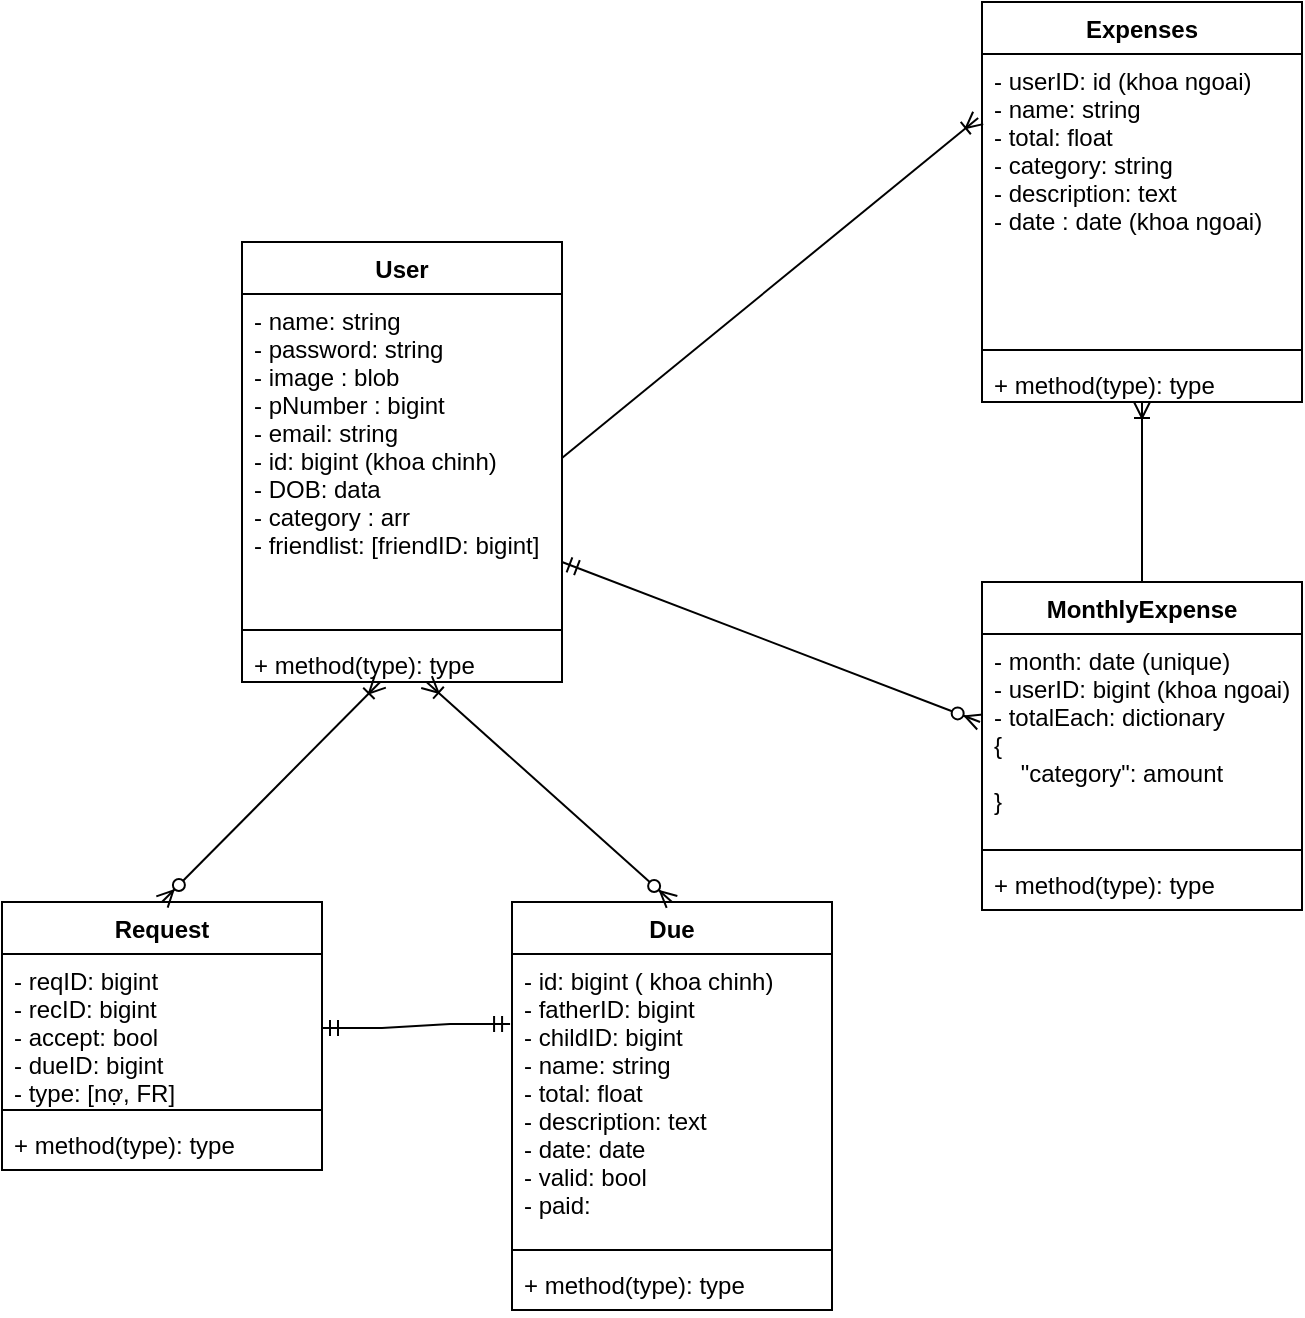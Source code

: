 <mxfile version="17.2.1" type="device"><diagram id="L-RnvMX7NNeFHAKcoU68" name="Page-1"><mxGraphModel dx="1346" dy="822" grid="1" gridSize="10" guides="1" tooltips="1" connect="1" arrows="1" fold="1" page="1" pageScale="1" pageWidth="850" pageHeight="1100" math="0" shadow="0"><root><mxCell id="0"/><mxCell id="1" parent="0"/><mxCell id="v4wAPpkqXNUlJjzqs_CN-1" value="User" style="swimlane;fontStyle=1;align=center;verticalAlign=top;childLayout=stackLayout;horizontal=1;startSize=26;horizontalStack=0;resizeParent=1;resizeParentMax=0;resizeLast=0;collapsible=1;marginBottom=0;" parent="1" vertex="1"><mxGeometry x="130" y="210" width="160" height="220" as="geometry"/></mxCell><mxCell id="v4wAPpkqXNUlJjzqs_CN-2" value="- name: string&#10;- password: string&#10;- image : blob&#10;- pNumber : bigint&#10;- email: string&#10;- id: bigint (khoa chinh)&#10;- DOB: data&#10;- category : arr&#10;- friendlist: [friendID: bigint]" style="text;strokeColor=none;fillColor=none;align=left;verticalAlign=top;spacingLeft=4;spacingRight=4;overflow=hidden;rotatable=0;points=[[0,0.5],[1,0.5]];portConstraint=eastwest;" parent="v4wAPpkqXNUlJjzqs_CN-1" vertex="1"><mxGeometry y="26" width="160" height="164" as="geometry"/></mxCell><mxCell id="v4wAPpkqXNUlJjzqs_CN-3" value="" style="line;strokeWidth=1;fillColor=none;align=left;verticalAlign=middle;spacingTop=-1;spacingLeft=3;spacingRight=3;rotatable=0;labelPosition=right;points=[];portConstraint=eastwest;" parent="v4wAPpkqXNUlJjzqs_CN-1" vertex="1"><mxGeometry y="190" width="160" height="8" as="geometry"/></mxCell><mxCell id="v4wAPpkqXNUlJjzqs_CN-4" value="+ method(type): type" style="text;strokeColor=none;fillColor=none;align=left;verticalAlign=top;spacingLeft=4;spacingRight=4;overflow=hidden;rotatable=0;points=[[0,0.5],[1,0.5]];portConstraint=eastwest;" parent="v4wAPpkqXNUlJjzqs_CN-1" vertex="1"><mxGeometry y="198" width="160" height="22" as="geometry"/></mxCell><mxCell id="v4wAPpkqXNUlJjzqs_CN-5" value="Expenses" style="swimlane;fontStyle=1;align=center;verticalAlign=top;childLayout=stackLayout;horizontal=1;startSize=26;horizontalStack=0;resizeParent=1;resizeParentMax=0;resizeLast=0;collapsible=1;marginBottom=0;" parent="1" vertex="1"><mxGeometry x="500" y="90" width="160" height="200" as="geometry"/></mxCell><mxCell id="v4wAPpkqXNUlJjzqs_CN-6" value="- userID: id (khoa ngoai)&#10;- name: string&#10;- total: float&#10;- category: string&#10;- description: text&#10;- date : date (khoa ngoai)" style="text;strokeColor=none;fillColor=none;align=left;verticalAlign=top;spacingLeft=4;spacingRight=4;overflow=hidden;rotatable=0;points=[[0,0.5],[1,0.5]];portConstraint=eastwest;" parent="v4wAPpkqXNUlJjzqs_CN-5" vertex="1"><mxGeometry y="26" width="160" height="144" as="geometry"/></mxCell><mxCell id="v4wAPpkqXNUlJjzqs_CN-7" value="" style="line;strokeWidth=1;fillColor=none;align=left;verticalAlign=middle;spacingTop=-1;spacingLeft=3;spacingRight=3;rotatable=0;labelPosition=right;points=[];portConstraint=eastwest;" parent="v4wAPpkqXNUlJjzqs_CN-5" vertex="1"><mxGeometry y="170" width="160" height="8" as="geometry"/></mxCell><mxCell id="v4wAPpkqXNUlJjzqs_CN-8" value="+ method(type): type" style="text;strokeColor=none;fillColor=none;align=left;verticalAlign=top;spacingLeft=4;spacingRight=4;overflow=hidden;rotatable=0;points=[[0,0.5],[1,0.5]];portConstraint=eastwest;" parent="v4wAPpkqXNUlJjzqs_CN-5" vertex="1"><mxGeometry y="178" width="160" height="22" as="geometry"/></mxCell><mxCell id="v4wAPpkqXNUlJjzqs_CN-9" value="" style="fontSize=12;html=1;endArrow=ERoneToMany;rounded=0;exitX=1;exitY=0.5;exitDx=0;exitDy=0;entryX=-0.012;entryY=0.222;entryDx=0;entryDy=0;entryPerimeter=0;" parent="1" source="v4wAPpkqXNUlJjzqs_CN-2" target="v4wAPpkqXNUlJjzqs_CN-6" edge="1"><mxGeometry width="100" height="100" relative="1" as="geometry"><mxPoint x="130" y="470" as="sourcePoint"/><mxPoint x="230" y="370" as="targetPoint"/></mxGeometry></mxCell><mxCell id="v4wAPpkqXNUlJjzqs_CN-10" value="MonthlyExpense" style="swimlane;fontStyle=1;align=center;verticalAlign=top;childLayout=stackLayout;horizontal=1;startSize=26;horizontalStack=0;resizeParent=1;resizeParentMax=0;resizeLast=0;collapsible=1;marginBottom=0;" parent="1" vertex="1"><mxGeometry x="500" y="380" width="160" height="164" as="geometry"/></mxCell><mxCell id="v4wAPpkqXNUlJjzqs_CN-11" value="- month: date (unique)&#10;- userID: bigint (khoa ngoai)&#10;- totalEach: dictionary&#10;{&#10;    &quot;category&quot;: amount&#10;}" style="text;strokeColor=none;fillColor=none;align=left;verticalAlign=top;spacingLeft=4;spacingRight=4;overflow=hidden;rotatable=0;points=[[0,0.5],[1,0.5]];portConstraint=eastwest;" parent="v4wAPpkqXNUlJjzqs_CN-10" vertex="1"><mxGeometry y="26" width="160" height="104" as="geometry"/></mxCell><mxCell id="v4wAPpkqXNUlJjzqs_CN-12" value="" style="line;strokeWidth=1;fillColor=none;align=left;verticalAlign=middle;spacingTop=-1;spacingLeft=3;spacingRight=3;rotatable=0;labelPosition=right;points=[];portConstraint=eastwest;" parent="v4wAPpkqXNUlJjzqs_CN-10" vertex="1"><mxGeometry y="130" width="160" height="8" as="geometry"/></mxCell><mxCell id="v4wAPpkqXNUlJjzqs_CN-13" value="+ method(type): type" style="text;strokeColor=none;fillColor=none;align=left;verticalAlign=top;spacingLeft=4;spacingRight=4;overflow=hidden;rotatable=0;points=[[0,0.5],[1,0.5]];portConstraint=eastwest;" parent="v4wAPpkqXNUlJjzqs_CN-10" vertex="1"><mxGeometry y="138" width="160" height="26" as="geometry"/></mxCell><mxCell id="v4wAPpkqXNUlJjzqs_CN-14" value="" style="fontSize=12;html=1;endArrow=ERoneToMany;rounded=0;exitX=0.5;exitY=0;exitDx=0;exitDy=0;" parent="1" source="v4wAPpkqXNUlJjzqs_CN-10" target="v4wAPpkqXNUlJjzqs_CN-8" edge="1"><mxGeometry width="100" height="100" relative="1" as="geometry"><mxPoint x="300" y="328" as="sourcePoint"/><mxPoint x="508.08" y="287.968" as="targetPoint"/></mxGeometry></mxCell><mxCell id="v4wAPpkqXNUlJjzqs_CN-15" value="Due" style="swimlane;fontStyle=1;align=center;verticalAlign=top;childLayout=stackLayout;horizontal=1;startSize=26;horizontalStack=0;resizeParent=1;resizeParentMax=0;resizeLast=0;collapsible=1;marginBottom=0;" parent="1" vertex="1"><mxGeometry x="265" y="540" width="160" height="204" as="geometry"/></mxCell><mxCell id="v4wAPpkqXNUlJjzqs_CN-16" value="- id: bigint ( khoa chinh)&#10;- fatherID: bigint &#10;- childID: bigint&#10;- name: string&#10;- total: float&#10;- description: text&#10;- date: date&#10;- valid: bool&#10;- paid: " style="text;strokeColor=none;fillColor=none;align=left;verticalAlign=top;spacingLeft=4;spacingRight=4;overflow=hidden;rotatable=0;points=[[0,0.5],[1,0.5]];portConstraint=eastwest;" parent="v4wAPpkqXNUlJjzqs_CN-15" vertex="1"><mxGeometry y="26" width="160" height="144" as="geometry"/></mxCell><mxCell id="v4wAPpkqXNUlJjzqs_CN-17" value="" style="line;strokeWidth=1;fillColor=none;align=left;verticalAlign=middle;spacingTop=-1;spacingLeft=3;spacingRight=3;rotatable=0;labelPosition=right;points=[];portConstraint=eastwest;" parent="v4wAPpkqXNUlJjzqs_CN-15" vertex="1"><mxGeometry y="170" width="160" height="8" as="geometry"/></mxCell><mxCell id="v4wAPpkqXNUlJjzqs_CN-18" value="+ method(type): type" style="text;strokeColor=none;fillColor=none;align=left;verticalAlign=top;spacingLeft=4;spacingRight=4;overflow=hidden;rotatable=0;points=[[0,0.5],[1,0.5]];portConstraint=eastwest;" parent="v4wAPpkqXNUlJjzqs_CN-15" vertex="1"><mxGeometry y="178" width="160" height="26" as="geometry"/></mxCell><mxCell id="v4wAPpkqXNUlJjzqs_CN-19" value="Request" style="swimlane;fontStyle=1;align=center;verticalAlign=top;childLayout=stackLayout;horizontal=1;startSize=26;horizontalStack=0;resizeParent=1;resizeParentMax=0;resizeLast=0;collapsible=1;marginBottom=0;" parent="1" vertex="1"><mxGeometry x="10" y="540" width="160" height="134" as="geometry"/></mxCell><mxCell id="v4wAPpkqXNUlJjzqs_CN-20" value="- reqID: bigint&#10;- recID: bigint&#10;- accept: bool&#10;- dueID: bigint&#10;- type: [nợ, FR]" style="text;strokeColor=none;fillColor=none;align=left;verticalAlign=top;spacingLeft=4;spacingRight=4;overflow=hidden;rotatable=0;points=[[0,0.5],[1,0.5]];portConstraint=eastwest;" parent="v4wAPpkqXNUlJjzqs_CN-19" vertex="1"><mxGeometry y="26" width="160" height="74" as="geometry"/></mxCell><mxCell id="v4wAPpkqXNUlJjzqs_CN-21" value="" style="line;strokeWidth=1;fillColor=none;align=left;verticalAlign=middle;spacingTop=-1;spacingLeft=3;spacingRight=3;rotatable=0;labelPosition=right;points=[];portConstraint=eastwest;" parent="v4wAPpkqXNUlJjzqs_CN-19" vertex="1"><mxGeometry y="100" width="160" height="8" as="geometry"/></mxCell><mxCell id="v4wAPpkqXNUlJjzqs_CN-22" value="+ method(type): type" style="text;strokeColor=none;fillColor=none;align=left;verticalAlign=top;spacingLeft=4;spacingRight=4;overflow=hidden;rotatable=0;points=[[0,0.5],[1,0.5]];portConstraint=eastwest;" parent="v4wAPpkqXNUlJjzqs_CN-19" vertex="1"><mxGeometry y="108" width="160" height="26" as="geometry"/></mxCell><mxCell id="v4wAPpkqXNUlJjzqs_CN-24" value="" style="fontSize=12;html=1;endArrow=ERoneToMany;startArrow=ERzeroToMany;rounded=0;exitX=0.5;exitY=0;exitDx=0;exitDy=0;" parent="1" source="v4wAPpkqXNUlJjzqs_CN-15" target="v4wAPpkqXNUlJjzqs_CN-4" edge="1"><mxGeometry width="100" height="100" relative="1" as="geometry"><mxPoint x="520" y="610" as="sourcePoint"/><mxPoint x="620" y="510" as="targetPoint"/></mxGeometry></mxCell><mxCell id="v4wAPpkqXNUlJjzqs_CN-26" value="" style="fontSize=12;html=1;endArrow=ERoneToMany;startArrow=ERzeroToMany;rounded=0;exitX=0.5;exitY=0;exitDx=0;exitDy=0;" parent="1" source="v4wAPpkqXNUlJjzqs_CN-19" target="v4wAPpkqXNUlJjzqs_CN-4" edge="1"><mxGeometry width="100" height="100" relative="1" as="geometry"><mxPoint x="520" y="610" as="sourcePoint"/><mxPoint x="620" y="510" as="targetPoint"/></mxGeometry></mxCell><mxCell id="v4wAPpkqXNUlJjzqs_CN-27" value="" style="edgeStyle=entityRelationEdgeStyle;fontSize=12;html=1;endArrow=ERmandOne;startArrow=ERmandOne;rounded=0;exitX=1;exitY=0.5;exitDx=0;exitDy=0;entryX=-0.006;entryY=0.243;entryDx=0;entryDy=0;entryPerimeter=0;" parent="1" source="v4wAPpkqXNUlJjzqs_CN-20" target="v4wAPpkqXNUlJjzqs_CN-16" edge="1"><mxGeometry width="100" height="100" relative="1" as="geometry"><mxPoint x="520" y="610" as="sourcePoint"/><mxPoint x="620" y="510" as="targetPoint"/></mxGeometry></mxCell><mxCell id="B6KC00uBNJvXWuYpAmlN-1" value="" style="fontSize=12;html=1;endArrow=ERzeroToMany;startArrow=ERmandOne;rounded=0;exitX=1;exitY=0.817;exitDx=0;exitDy=0;exitPerimeter=0;entryX=-0.006;entryY=0.423;entryDx=0;entryDy=0;entryPerimeter=0;" edge="1" parent="1" source="v4wAPpkqXNUlJjzqs_CN-2" target="v4wAPpkqXNUlJjzqs_CN-11"><mxGeometry width="100" height="100" relative="1" as="geometry"><mxPoint x="370" y="460" as="sourcePoint"/><mxPoint x="470" y="360" as="targetPoint"/></mxGeometry></mxCell></root></mxGraphModel></diagram></mxfile>